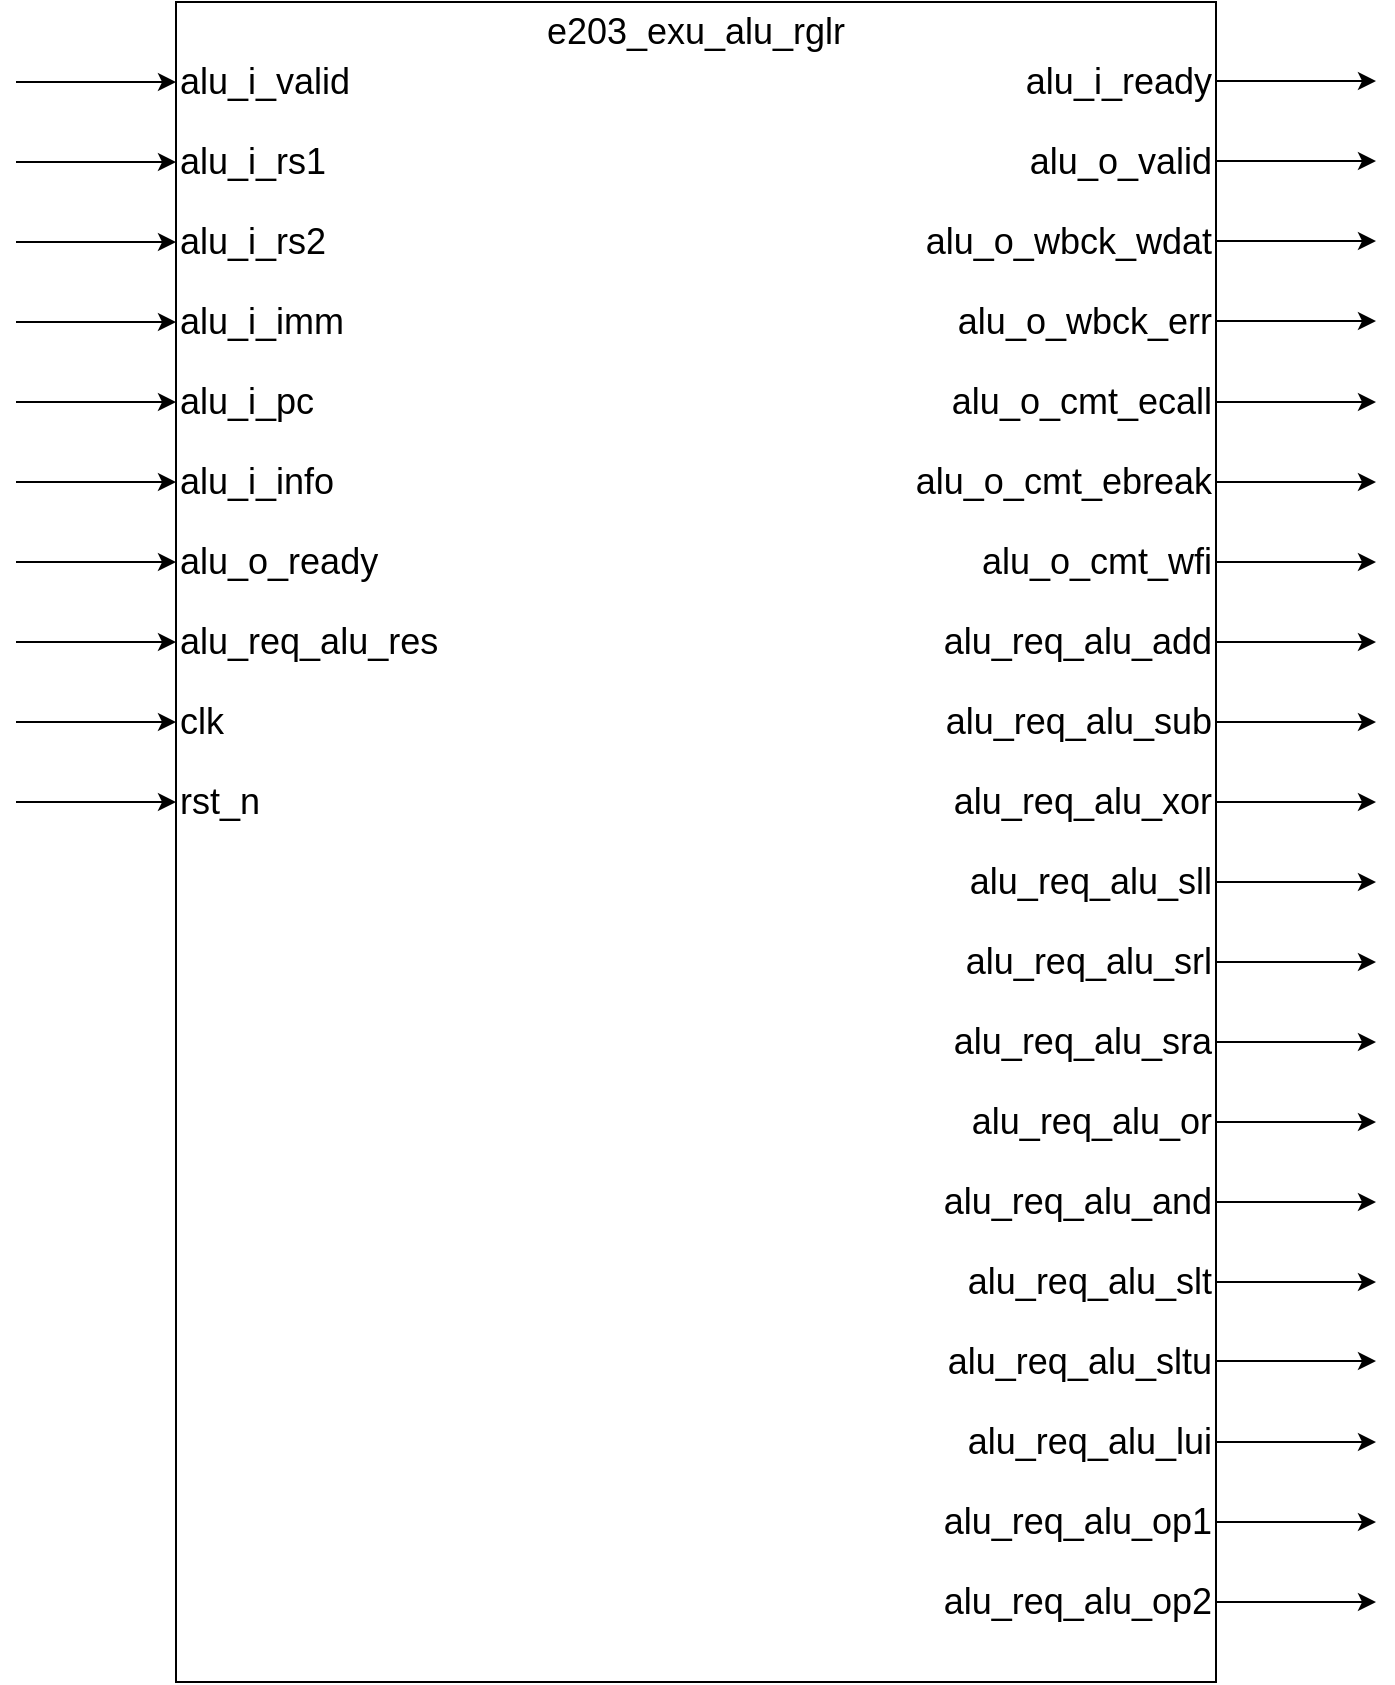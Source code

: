 <mxfile version="24.7.17">
  <diagram name="第 1 页" id="GqaYeDAcBa39iaGWTPDn">
    <mxGraphModel dx="793" dy="1197" grid="1" gridSize="10" guides="1" tooltips="1" connect="1" arrows="1" fold="1" page="1" pageScale="1" pageWidth="827" pageHeight="1169" math="0" shadow="0">
      <root>
        <mxCell id="0" />
        <mxCell id="1" parent="0" />
        <mxCell id="_3a8YiENMzKRKPIrLzeu-1" value="" style="rounded=0;whiteSpace=wrap;html=1;" parent="1" vertex="1">
          <mxGeometry x="360" y="440" width="520" height="840" as="geometry" />
        </mxCell>
        <mxCell id="_3a8YiENMzKRKPIrLzeu-9" value="" style="endArrow=classic;html=1;rounded=0;" parent="1" edge="1">
          <mxGeometry width="50" height="50" relative="1" as="geometry">
            <mxPoint x="280" y="480" as="sourcePoint" />
            <mxPoint x="360" y="480" as="targetPoint" />
          </mxGeometry>
        </mxCell>
        <mxCell id="_3a8YiENMzKRKPIrLzeu-17" value="&lt;span style=&quot;font-size: 18px;&quot;&gt;alu_i_valid&lt;/span&gt;" style="text;html=1;align=left;verticalAlign=middle;whiteSpace=wrap;rounded=0;" parent="1" vertex="1">
          <mxGeometry x="360" y="460" width="200" height="40" as="geometry" />
        </mxCell>
        <mxCell id="_3a8YiENMzKRKPIrLzeu-26" value="" style="endArrow=classic;html=1;rounded=0;" parent="1" edge="1">
          <mxGeometry width="50" height="50" relative="1" as="geometry">
            <mxPoint x="880" y="479.5" as="sourcePoint" />
            <mxPoint x="960" y="479.5" as="targetPoint" />
          </mxGeometry>
        </mxCell>
        <mxCell id="_3a8YiENMzKRKPIrLzeu-27" value="" style="endArrow=classic;html=1;rounded=0;" parent="1" edge="1">
          <mxGeometry width="50" height="50" relative="1" as="geometry">
            <mxPoint x="280" y="520" as="sourcePoint" />
            <mxPoint x="360" y="520" as="targetPoint" />
          </mxGeometry>
        </mxCell>
        <mxCell id="_3a8YiENMzKRKPIrLzeu-31" value="" style="endArrow=classic;html=1;rounded=0;" parent="1" edge="1">
          <mxGeometry width="50" height="50" relative="1" as="geometry">
            <mxPoint x="280" y="560" as="sourcePoint" />
            <mxPoint x="360" y="560" as="targetPoint" />
          </mxGeometry>
        </mxCell>
        <mxCell id="_3a8YiENMzKRKPIrLzeu-35" value="" style="endArrow=classic;html=1;rounded=0;" parent="1" edge="1">
          <mxGeometry width="50" height="50" relative="1" as="geometry">
            <mxPoint x="280" y="600" as="sourcePoint" />
            <mxPoint x="360" y="600" as="targetPoint" />
          </mxGeometry>
        </mxCell>
        <mxCell id="_3a8YiENMzKRKPIrLzeu-39" value="" style="endArrow=classic;html=1;rounded=0;" parent="1" edge="1">
          <mxGeometry width="50" height="50" relative="1" as="geometry">
            <mxPoint x="280" y="640" as="sourcePoint" />
            <mxPoint x="360" y="640" as="targetPoint" />
          </mxGeometry>
        </mxCell>
        <mxCell id="_3a8YiENMzKRKPIrLzeu-43" value="" style="endArrow=classic;html=1;rounded=0;" parent="1" edge="1">
          <mxGeometry width="50" height="50" relative="1" as="geometry">
            <mxPoint x="280" y="680" as="sourcePoint" />
            <mxPoint x="360" y="680" as="targetPoint" />
          </mxGeometry>
        </mxCell>
        <mxCell id="_3a8YiENMzKRKPIrLzeu-47" value="" style="endArrow=classic;html=1;rounded=0;" parent="1" edge="1">
          <mxGeometry width="50" height="50" relative="1" as="geometry">
            <mxPoint x="280" y="720" as="sourcePoint" />
            <mxPoint x="360" y="720" as="targetPoint" />
          </mxGeometry>
        </mxCell>
        <mxCell id="_3a8YiENMzKRKPIrLzeu-51" value="" style="endArrow=classic;html=1;rounded=0;" parent="1" edge="1">
          <mxGeometry width="50" height="50" relative="1" as="geometry">
            <mxPoint x="280" y="760" as="sourcePoint" />
            <mxPoint x="360" y="760" as="targetPoint" />
          </mxGeometry>
        </mxCell>
        <mxCell id="_3a8YiENMzKRKPIrLzeu-55" value="" style="endArrow=classic;html=1;rounded=0;" parent="1" edge="1">
          <mxGeometry width="50" height="50" relative="1" as="geometry">
            <mxPoint x="280" y="800" as="sourcePoint" />
            <mxPoint x="360" y="800" as="targetPoint" />
          </mxGeometry>
        </mxCell>
        <mxCell id="_3a8YiENMzKRKPIrLzeu-59" value="" style="endArrow=classic;html=1;rounded=0;" parent="1" edge="1">
          <mxGeometry width="50" height="50" relative="1" as="geometry">
            <mxPoint x="280" y="840" as="sourcePoint" />
            <mxPoint x="360" y="840" as="targetPoint" />
          </mxGeometry>
        </mxCell>
        <mxCell id="_3a8YiENMzKRKPIrLzeu-87" value="&lt;span style=&quot;font-size: 18px;&quot;&gt;e203_exu_alu_rglr&lt;/span&gt;" style="text;html=1;align=center;verticalAlign=middle;whiteSpace=wrap;rounded=0;" parent="1" vertex="1">
          <mxGeometry x="590" y="440" width="60" height="30" as="geometry" />
        </mxCell>
        <mxCell id="wlH1zYc57PTHNDlGmOBV-1" value="" style="endArrow=classic;html=1;rounded=0;" parent="1" edge="1">
          <mxGeometry width="50" height="50" relative="1" as="geometry">
            <mxPoint x="880" y="519.5" as="sourcePoint" />
            <mxPoint x="960" y="519.5" as="targetPoint" />
          </mxGeometry>
        </mxCell>
        <mxCell id="wlH1zYc57PTHNDlGmOBV-2" value="" style="endArrow=classic;html=1;rounded=0;" parent="1" edge="1">
          <mxGeometry width="50" height="50" relative="1" as="geometry">
            <mxPoint x="880" y="559.5" as="sourcePoint" />
            <mxPoint x="960" y="559.5" as="targetPoint" />
          </mxGeometry>
        </mxCell>
        <mxCell id="wlH1zYc57PTHNDlGmOBV-3" value="" style="endArrow=classic;html=1;rounded=0;" parent="1" edge="1">
          <mxGeometry width="50" height="50" relative="1" as="geometry">
            <mxPoint x="880" y="599.5" as="sourcePoint" />
            <mxPoint x="960" y="599.5" as="targetPoint" />
          </mxGeometry>
        </mxCell>
        <mxCell id="wlH1zYc57PTHNDlGmOBV-4" value="" style="endArrow=classic;html=1;rounded=0;" parent="1" edge="1">
          <mxGeometry width="50" height="50" relative="1" as="geometry">
            <mxPoint x="880" y="640" as="sourcePoint" />
            <mxPoint x="960" y="640" as="targetPoint" />
          </mxGeometry>
        </mxCell>
        <mxCell id="wlH1zYc57PTHNDlGmOBV-5" value="" style="endArrow=classic;html=1;rounded=0;" parent="1" edge="1">
          <mxGeometry width="50" height="50" relative="1" as="geometry">
            <mxPoint x="880" y="680" as="sourcePoint" />
            <mxPoint x="960" y="680" as="targetPoint" />
          </mxGeometry>
        </mxCell>
        <mxCell id="wlH1zYc57PTHNDlGmOBV-6" value="" style="endArrow=classic;html=1;rounded=0;" parent="1" edge="1">
          <mxGeometry width="50" height="50" relative="1" as="geometry">
            <mxPoint x="880" y="720" as="sourcePoint" />
            <mxPoint x="960" y="720" as="targetPoint" />
          </mxGeometry>
        </mxCell>
        <mxCell id="wlH1zYc57PTHNDlGmOBV-7" value="" style="endArrow=classic;html=1;rounded=0;" parent="1" edge="1">
          <mxGeometry width="50" height="50" relative="1" as="geometry">
            <mxPoint x="880" y="760" as="sourcePoint" />
            <mxPoint x="960" y="760" as="targetPoint" />
          </mxGeometry>
        </mxCell>
        <mxCell id="wlH1zYc57PTHNDlGmOBV-8" value="" style="endArrow=classic;html=1;rounded=0;" parent="1" edge="1">
          <mxGeometry width="50" height="50" relative="1" as="geometry">
            <mxPoint x="880" y="800" as="sourcePoint" />
            <mxPoint x="960" y="800" as="targetPoint" />
          </mxGeometry>
        </mxCell>
        <mxCell id="wlH1zYc57PTHNDlGmOBV-9" value="" style="endArrow=classic;html=1;rounded=0;" parent="1" edge="1">
          <mxGeometry width="50" height="50" relative="1" as="geometry">
            <mxPoint x="880" y="840" as="sourcePoint" />
            <mxPoint x="960" y="840" as="targetPoint" />
          </mxGeometry>
        </mxCell>
        <mxCell id="wlH1zYc57PTHNDlGmOBV-10" value="" style="endArrow=classic;html=1;rounded=0;" parent="1" edge="1">
          <mxGeometry width="50" height="50" relative="1" as="geometry">
            <mxPoint x="880" y="880" as="sourcePoint" />
            <mxPoint x="960" y="880" as="targetPoint" />
          </mxGeometry>
        </mxCell>
        <mxCell id="wlH1zYc57PTHNDlGmOBV-11" value="" style="endArrow=classic;html=1;rounded=0;" parent="1" edge="1">
          <mxGeometry width="50" height="50" relative="1" as="geometry">
            <mxPoint x="880" y="920" as="sourcePoint" />
            <mxPoint x="960" y="920" as="targetPoint" />
          </mxGeometry>
        </mxCell>
        <mxCell id="unABgJLcHEa5XkPhuNoP-1" value="&lt;span style=&quot;font-size: 18px;&quot;&gt;alu_i_ready&lt;/span&gt;" style="text;html=1;align=right;verticalAlign=middle;whiteSpace=wrap;rounded=0;" parent="1" vertex="1">
          <mxGeometry x="680" y="460" width="200" height="40" as="geometry" />
        </mxCell>
        <mxCell id="unABgJLcHEa5XkPhuNoP-2" value="&lt;span style=&quot;font-size: 18px;&quot;&gt;alu_i_rs1&lt;/span&gt;" style="text;html=1;align=left;verticalAlign=middle;whiteSpace=wrap;rounded=0;" parent="1" vertex="1">
          <mxGeometry x="360" y="500" width="200" height="40" as="geometry" />
        </mxCell>
        <mxCell id="unABgJLcHEa5XkPhuNoP-3" value="&lt;span style=&quot;font-size: 18px;&quot;&gt;alu_o_valid&lt;/span&gt;" style="text;html=1;align=right;verticalAlign=middle;whiteSpace=wrap;rounded=0;" parent="1" vertex="1">
          <mxGeometry x="680" y="500" width="200" height="40" as="geometry" />
        </mxCell>
        <mxCell id="unABgJLcHEa5XkPhuNoP-4" value="&lt;span style=&quot;font-size: 18px;&quot;&gt;alu_i_rs2&lt;/span&gt;" style="text;html=1;align=left;verticalAlign=middle;whiteSpace=wrap;rounded=0;" parent="1" vertex="1">
          <mxGeometry x="360" y="540" width="200" height="40" as="geometry" />
        </mxCell>
        <mxCell id="unABgJLcHEa5XkPhuNoP-5" value="&lt;span style=&quot;font-size: 18px;&quot;&gt;alu_o_wbck_wdat&lt;/span&gt;" style="text;html=1;align=right;verticalAlign=middle;whiteSpace=wrap;rounded=0;" parent="1" vertex="1">
          <mxGeometry x="680" y="540" width="200" height="40" as="geometry" />
        </mxCell>
        <mxCell id="unABgJLcHEa5XkPhuNoP-6" value="&lt;span style=&quot;font-size: 18px;&quot;&gt;alu_i_imm&lt;/span&gt;" style="text;html=1;align=left;verticalAlign=middle;whiteSpace=wrap;rounded=0;" parent="1" vertex="1">
          <mxGeometry x="360" y="580" width="200" height="40" as="geometry" />
        </mxCell>
        <mxCell id="unABgJLcHEa5XkPhuNoP-7" value="&lt;span style=&quot;font-size: 18px;&quot;&gt;alu_o_wbck_err&lt;/span&gt;" style="text;html=1;align=right;verticalAlign=middle;whiteSpace=wrap;rounded=0;" parent="1" vertex="1">
          <mxGeometry x="680" y="580" width="200" height="40" as="geometry" />
        </mxCell>
        <mxCell id="unABgJLcHEa5XkPhuNoP-24" value="&lt;span style=&quot;font-size: 18px;&quot;&gt;alu_i_pc&lt;/span&gt;" style="text;html=1;align=left;verticalAlign=middle;whiteSpace=wrap;rounded=0;" parent="1" vertex="1">
          <mxGeometry x="360" y="620" width="200" height="40" as="geometry" />
        </mxCell>
        <mxCell id="unABgJLcHEa5XkPhuNoP-25" value="&lt;span style=&quot;font-size: 18px;&quot;&gt;alu_o_cmt_ecall&lt;/span&gt;" style="text;html=1;align=right;verticalAlign=middle;whiteSpace=wrap;rounded=0;" parent="1" vertex="1">
          <mxGeometry x="680" y="620" width="200" height="40" as="geometry" />
        </mxCell>
        <mxCell id="unABgJLcHEa5XkPhuNoP-26" value="&lt;span style=&quot;font-size: 18px;&quot;&gt;alu_i_info&lt;/span&gt;" style="text;html=1;align=left;verticalAlign=middle;whiteSpace=wrap;rounded=0;" parent="1" vertex="1">
          <mxGeometry x="360" y="660" width="200" height="40" as="geometry" />
        </mxCell>
        <mxCell id="unABgJLcHEa5XkPhuNoP-27" value="&lt;span style=&quot;font-size: 18px;&quot;&gt;alu_o_cmt_ebreak&lt;/span&gt;" style="text;html=1;align=right;verticalAlign=middle;whiteSpace=wrap;rounded=0;" parent="1" vertex="1">
          <mxGeometry x="680" y="660" width="200" height="40" as="geometry" />
        </mxCell>
        <mxCell id="unABgJLcHEa5XkPhuNoP-28" value="&lt;span style=&quot;font-size: 18px;&quot;&gt;alu_o_ready&lt;/span&gt;" style="text;html=1;align=left;verticalAlign=middle;whiteSpace=wrap;rounded=0;" parent="1" vertex="1">
          <mxGeometry x="360" y="700" width="200" height="40" as="geometry" />
        </mxCell>
        <mxCell id="unABgJLcHEa5XkPhuNoP-29" value="&lt;span style=&quot;font-size: 18px;&quot;&gt;alu_o_cmt_wfi&lt;/span&gt;" style="text;html=1;align=right;verticalAlign=middle;whiteSpace=wrap;rounded=0;" parent="1" vertex="1">
          <mxGeometry x="680" y="700" width="200" height="40" as="geometry" />
        </mxCell>
        <mxCell id="unABgJLcHEa5XkPhuNoP-30" value="&lt;span style=&quot;font-size: 18px;&quot;&gt;alu_req_alu_res&lt;/span&gt;" style="text;html=1;align=left;verticalAlign=middle;whiteSpace=wrap;rounded=0;" parent="1" vertex="1">
          <mxGeometry x="360" y="740" width="200" height="40" as="geometry" />
        </mxCell>
        <mxCell id="unABgJLcHEa5XkPhuNoP-31" value="&lt;span style=&quot;font-size: 18px;&quot;&gt;alu_req_alu_add&lt;/span&gt;" style="text;html=1;align=right;verticalAlign=middle;whiteSpace=wrap;rounded=0;" parent="1" vertex="1">
          <mxGeometry x="680" y="740" width="200" height="40" as="geometry" />
        </mxCell>
        <mxCell id="unABgJLcHEa5XkPhuNoP-32" value="&lt;span style=&quot;font-size: 18px;&quot;&gt;clk&lt;/span&gt;" style="text;html=1;align=left;verticalAlign=middle;whiteSpace=wrap;rounded=0;" parent="1" vertex="1">
          <mxGeometry x="360" y="780" width="200" height="40" as="geometry" />
        </mxCell>
        <mxCell id="unABgJLcHEa5XkPhuNoP-33" value="&lt;span style=&quot;font-size: 18px;&quot;&gt;alu_req_alu_sub&lt;/span&gt;" style="text;html=1;align=right;verticalAlign=middle;whiteSpace=wrap;rounded=0;" parent="1" vertex="1">
          <mxGeometry x="680" y="780" width="200" height="40" as="geometry" />
        </mxCell>
        <mxCell id="unABgJLcHEa5XkPhuNoP-34" value="&lt;span style=&quot;font-size: 18px;&quot;&gt;rst_n&lt;/span&gt;" style="text;html=1;align=left;verticalAlign=middle;whiteSpace=wrap;rounded=0;" parent="1" vertex="1">
          <mxGeometry x="360" y="820" width="200" height="40" as="geometry" />
        </mxCell>
        <mxCell id="unABgJLcHEa5XkPhuNoP-35" value="&lt;span style=&quot;font-size: 18px;&quot;&gt;alu_req_alu_xor&lt;/span&gt;" style="text;html=1;align=right;verticalAlign=middle;whiteSpace=wrap;rounded=0;" parent="1" vertex="1">
          <mxGeometry x="680" y="820" width="200" height="40" as="geometry" />
        </mxCell>
        <mxCell id="unABgJLcHEa5XkPhuNoP-37" value="&lt;span style=&quot;font-size: 18px;&quot;&gt;alu_req_alu_sll&lt;/span&gt;" style="text;html=1;align=right;verticalAlign=middle;whiteSpace=wrap;rounded=0;" parent="1" vertex="1">
          <mxGeometry x="680" y="860" width="200" height="40" as="geometry" />
        </mxCell>
        <mxCell id="unABgJLcHEa5XkPhuNoP-39" value="&lt;span style=&quot;font-size: 18px;&quot;&gt;alu_req_alu_srl&lt;/span&gt;" style="text;html=1;align=right;verticalAlign=middle;whiteSpace=wrap;rounded=0;" parent="1" vertex="1">
          <mxGeometry x="680" y="900" width="200" height="40" as="geometry" />
        </mxCell>
        <mxCell id="unABgJLcHEa5XkPhuNoP-41" value="&lt;span style=&quot;font-size: 18px;&quot;&gt;alu_req_alu_sra&lt;/span&gt;" style="text;html=1;align=right;verticalAlign=middle;whiteSpace=wrap;rounded=0;" parent="1" vertex="1">
          <mxGeometry x="680" y="940" width="200" height="40" as="geometry" />
        </mxCell>
        <mxCell id="unABgJLcHEa5XkPhuNoP-43" value="&lt;span style=&quot;font-size: 18px;&quot;&gt;alu_req_alu_or&lt;/span&gt;" style="text;html=1;align=right;verticalAlign=middle;whiteSpace=wrap;rounded=0;" parent="1" vertex="1">
          <mxGeometry x="680" y="980" width="200" height="40" as="geometry" />
        </mxCell>
        <mxCell id="unABgJLcHEa5XkPhuNoP-45" value="&lt;span style=&quot;font-size: 18px;&quot;&gt;alu_req_alu_and&lt;/span&gt;" style="text;html=1;align=right;verticalAlign=middle;whiteSpace=wrap;rounded=0;" parent="1" vertex="1">
          <mxGeometry x="680" y="1020" width="200" height="40" as="geometry" />
        </mxCell>
        <mxCell id="unABgJLcHEa5XkPhuNoP-47" value="&lt;span style=&quot;font-size: 18px;&quot;&gt;alu_req_alu_slt&lt;/span&gt;" style="text;html=1;align=right;verticalAlign=middle;whiteSpace=wrap;rounded=0;" parent="1" vertex="1">
          <mxGeometry x="680" y="1060" width="200" height="40" as="geometry" />
        </mxCell>
        <mxCell id="unABgJLcHEa5XkPhuNoP-49" value="&lt;span style=&quot;font-size: 18px;&quot;&gt;alu_req_alu_sltu&lt;/span&gt;" style="text;html=1;align=right;verticalAlign=middle;whiteSpace=wrap;rounded=0;" parent="1" vertex="1">
          <mxGeometry x="680" y="1100" width="200" height="40" as="geometry" />
        </mxCell>
        <mxCell id="unABgJLcHEa5XkPhuNoP-50" value="" style="endArrow=classic;html=1;rounded=0;" parent="1" edge="1">
          <mxGeometry width="50" height="50" relative="1" as="geometry">
            <mxPoint x="880" y="960" as="sourcePoint" />
            <mxPoint x="960" y="960" as="targetPoint" />
          </mxGeometry>
        </mxCell>
        <mxCell id="unABgJLcHEa5XkPhuNoP-51" value="" style="endArrow=classic;html=1;rounded=0;" parent="1" edge="1">
          <mxGeometry width="50" height="50" relative="1" as="geometry">
            <mxPoint x="880" y="1000" as="sourcePoint" />
            <mxPoint x="960" y="1000" as="targetPoint" />
          </mxGeometry>
        </mxCell>
        <mxCell id="unABgJLcHEa5XkPhuNoP-52" value="" style="endArrow=classic;html=1;rounded=0;" parent="1" edge="1">
          <mxGeometry width="50" height="50" relative="1" as="geometry">
            <mxPoint x="880" y="1040" as="sourcePoint" />
            <mxPoint x="960" y="1040" as="targetPoint" />
          </mxGeometry>
        </mxCell>
        <mxCell id="unABgJLcHEa5XkPhuNoP-53" value="" style="endArrow=classic;html=1;rounded=0;" parent="1" edge="1">
          <mxGeometry width="50" height="50" relative="1" as="geometry">
            <mxPoint x="880" y="1080" as="sourcePoint" />
            <mxPoint x="960" y="1080" as="targetPoint" />
          </mxGeometry>
        </mxCell>
        <mxCell id="unABgJLcHEa5XkPhuNoP-54" value="" style="endArrow=classic;html=1;rounded=0;" parent="1" edge="1">
          <mxGeometry width="50" height="50" relative="1" as="geometry">
            <mxPoint x="880" y="1119.5" as="sourcePoint" />
            <mxPoint x="960" y="1119.5" as="targetPoint" />
          </mxGeometry>
        </mxCell>
        <mxCell id="b8n_mWofSVoUE7BZbB9G-7" value="&lt;span style=&quot;font-size: 18px;&quot;&gt;alu_req_alu_lui&lt;/span&gt;" style="text;html=1;align=right;verticalAlign=middle;whiteSpace=wrap;rounded=0;" vertex="1" parent="1">
          <mxGeometry x="680" y="1140" width="200" height="40" as="geometry" />
        </mxCell>
        <mxCell id="b8n_mWofSVoUE7BZbB9G-9" value="&lt;span style=&quot;font-size: 18px;&quot;&gt;alu_req_alu_op1&lt;/span&gt;" style="text;html=1;align=right;verticalAlign=middle;whiteSpace=wrap;rounded=0;" vertex="1" parent="1">
          <mxGeometry x="680" y="1180" width="200" height="40" as="geometry" />
        </mxCell>
        <mxCell id="b8n_mWofSVoUE7BZbB9G-11" value="&lt;span style=&quot;font-size: 18px;&quot;&gt;alu_req_alu_op2&lt;/span&gt;" style="text;html=1;align=right;verticalAlign=middle;whiteSpace=wrap;rounded=0;" vertex="1" parent="1">
          <mxGeometry x="680" y="1220" width="200" height="40" as="geometry" />
        </mxCell>
        <mxCell id="b8n_mWofSVoUE7BZbB9G-16" value="" style="endArrow=classic;html=1;rounded=0;" edge="1" parent="1">
          <mxGeometry width="50" height="50" relative="1" as="geometry">
            <mxPoint x="880" y="1160" as="sourcePoint" />
            <mxPoint x="960" y="1160" as="targetPoint" />
          </mxGeometry>
        </mxCell>
        <mxCell id="b8n_mWofSVoUE7BZbB9G-17" value="" style="endArrow=classic;html=1;rounded=0;" edge="1" parent="1">
          <mxGeometry width="50" height="50" relative="1" as="geometry">
            <mxPoint x="880" y="1200" as="sourcePoint" />
            <mxPoint x="960" y="1200" as="targetPoint" />
          </mxGeometry>
        </mxCell>
        <mxCell id="b8n_mWofSVoUE7BZbB9G-18" value="" style="endArrow=classic;html=1;rounded=0;" edge="1" parent="1">
          <mxGeometry width="50" height="50" relative="1" as="geometry">
            <mxPoint x="880" y="1240" as="sourcePoint" />
            <mxPoint x="960" y="1240" as="targetPoint" />
          </mxGeometry>
        </mxCell>
      </root>
    </mxGraphModel>
  </diagram>
</mxfile>
